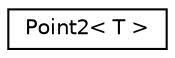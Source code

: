 digraph "Graphical Class Hierarchy"
{
  edge [fontname="Helvetica",fontsize="10",labelfontname="Helvetica",labelfontsize="10"];
  node [fontname="Helvetica",fontsize="10",shape=record];
  rankdir="LR";
  Node0 [label="Point2\< T \>",height=0.2,width=0.4,color="black", fillcolor="white", style="filled",URL="$class_point2.html"];
}
